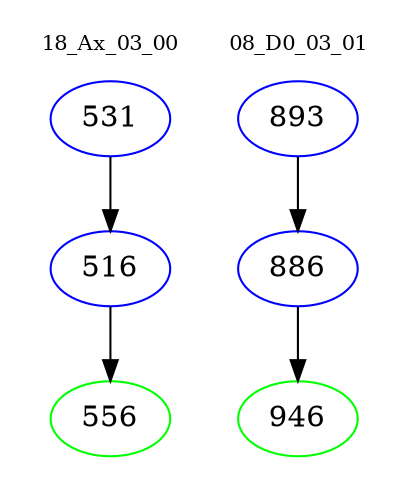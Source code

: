 digraph{
subgraph cluster_0 {
color = white
label = "18_Ax_03_00";
fontsize=10;
T0_531 [label="531", color="blue"]
T0_531 -> T0_516 [color="black"]
T0_516 [label="516", color="blue"]
T0_516 -> T0_556 [color="black"]
T0_556 [label="556", color="green"]
}
subgraph cluster_1 {
color = white
label = "08_D0_03_01";
fontsize=10;
T1_893 [label="893", color="blue"]
T1_893 -> T1_886 [color="black"]
T1_886 [label="886", color="blue"]
T1_886 -> T1_946 [color="black"]
T1_946 [label="946", color="green"]
}
}
